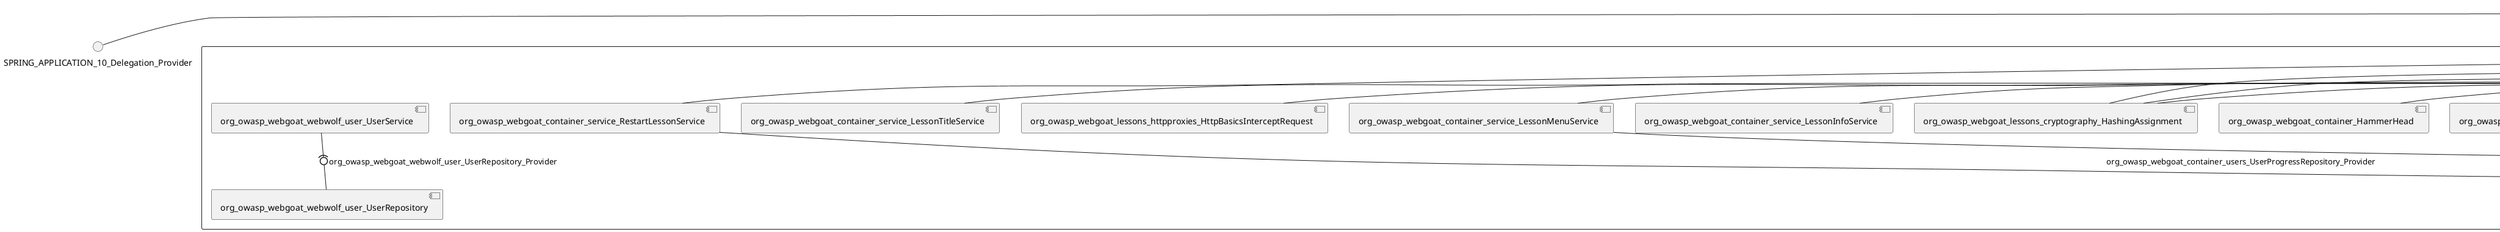 @startuml
skinparam fixCircleLabelOverlapping true
skinparam componentStyle uml2
() SPRING_APPLICATION_10_Delegation_Provider
() SPRING_APPLICATION_11_Delegation_Provider
() SPRING_APPLICATION_12_Delegation_Provider
() SPRING_APPLICATION_13_Delegation_Provider
() SPRING_APPLICATION_14_Delegation_Provider
() SPRING_APPLICATION_15_Delegation_Provider
() SPRING_APPLICATION_16_Delegation_Provider
() SPRING_APPLICATION_2_Delegation_Provider
() SPRING_APPLICATION_3_Delegation_Provider
() SPRING_APPLICATION_4_Delegation_Provider
() SPRING_APPLICATION_5_Delegation_Provider
() SPRING_APPLICATION_6_Delegation_Provider
() SPRING_APPLICATION_7_Delegation_Provider
() SPRING_APPLICATION_8_Delegation_Provider
() SPRING_APPLICATION_9_Delegation_Provider
() SPRING_APPLICATION_BypassRestrictions_FieldRestrictions_POST_Delegation_Provider
() SPRING_APPLICATION_BypassRestrictions_frontendValidation_POST_Delegation_Provider
() SPRING_APPLICATION_ChromeDevTools_dummy_POST_Delegation_Provider
() SPRING_APPLICATION_ChromeDevTools_network_POST_Delegation_Provider
() SPRING_APPLICATION_CrossSiteScriptingStored_stored_xss_POST_Delegation_Provider
() SPRING_APPLICATION_CrossSiteScriptingStored_stored_xss_follow_up_POST_Delegation_Provider
() SPRING_APPLICATION_CrossSiteScripting_attack1_POST_Delegation_Provider
() SPRING_APPLICATION_CrossSiteScripting_attack3_POST_Delegation_Provider
() SPRING_APPLICATION_CrossSiteScripting_attack4_POST_Delegation_Provider
() SPRING_APPLICATION_CrossSiteScripting_attack5a_GET_Delegation_Provider
() SPRING_APPLICATION_CrossSiteScripting_attack6a_POST_Delegation_Provider
() SPRING_APPLICATION_CrossSiteScripting_dom_follow_up_POST_Delegation_Provider
() SPRING_APPLICATION_CrossSiteScripting_phone_home_xss_POST_Delegation_Provider
() SPRING_APPLICATION_CrossSiteScripting_quiz_GET_POST_Delegation_Provider
() SPRING_APPLICATION_Delegation_Provider
() SPRING_APPLICATION_GET_10_Delegation_Provider
() SPRING_APPLICATION_GET_11_Delegation_Provider
() SPRING_APPLICATION_GET_2_Delegation_Provider
() SPRING_APPLICATION_GET_3_Delegation_Provider
() SPRING_APPLICATION_GET_4_Delegation_Provider
() SPRING_APPLICATION_GET_5_Delegation_Provider
() SPRING_APPLICATION_GET_6_Delegation_Provider
() SPRING_APPLICATION_GET_7_Delegation_Provider
() SPRING_APPLICATION_GET_8_Delegation_Provider
() SPRING_APPLICATION_GET_9_Delegation_Provider
() SPRING_APPLICATION_GET_Delegation_Provider
() SPRING_APPLICATION_HtmlTampering_task_POST_Delegation_Provider
() SPRING_APPLICATION_HttpBasics_attack1_POST_Delegation_Provider
() SPRING_APPLICATION_HttpBasics_attack2_POST_Delegation_Provider
() SPRING_APPLICATION_IDOR_diff_attributes_POST_Delegation_Provider
() SPRING_APPLICATION_IDOR_login_POST_Delegation_Provider
() SPRING_APPLICATION_IDOR_profile_alt_path_POST_Delegation_Provider
() SPRING_APPLICATION_InsecureDeserialization_task_POST_Delegation_Provider
() SPRING_APPLICATION_InsecureLogin_Delegation_Provider
() SPRING_APPLICATION_JWT_decode_POST_Delegation_Provider
() SPRING_APPLICATION_JWT_jku_Delegation_Provider
() SPRING_APPLICATION_JWT_kid_Delegation_Provider
() SPRING_APPLICATION_JWT_quiz_GET_POST_Delegation_Provider
() SPRING_APPLICATION_JWT_refresh_Delegation_Provider
() SPRING_APPLICATION_JWT_secret_POST_Delegation_Provider
() SPRING_APPLICATION_JWT_votings_Delegation_Provider
() SPRING_APPLICATION_LogSpoofing_log_bleeding_POST_Delegation_Provider
() SPRING_APPLICATION_LogSpoofing_log_spoofing_POST_Delegation_Provider
() SPRING_APPLICATION_POST_10_Delegation_Provider
() SPRING_APPLICATION_POST_11_Delegation_Provider
() SPRING_APPLICATION_POST_12_Delegation_Provider
() SPRING_APPLICATION_POST_13_Delegation_Provider
() SPRING_APPLICATION_POST_14_Delegation_Provider
() SPRING_APPLICATION_POST_15_Delegation_Provider
() SPRING_APPLICATION_POST_16_Delegation_Provider
() SPRING_APPLICATION_POST_17_Delegation_Provider
() SPRING_APPLICATION_POST_18_Delegation_Provider
() SPRING_APPLICATION_POST_2_Delegation_Provider
() SPRING_APPLICATION_POST_3_Delegation_Provider
() SPRING_APPLICATION_POST_4_Delegation_Provider
() SPRING_APPLICATION_POST_5_Delegation_Provider
() SPRING_APPLICATION_POST_6_Delegation_Provider
() SPRING_APPLICATION_POST_7_Delegation_Provider
() SPRING_APPLICATION_POST_8_Delegation_Provider
() SPRING_APPLICATION_POST_9_Delegation_Provider
() SPRING_APPLICATION_POST_Delegation_Provider
() SPRING_APPLICATION_PUT_Delegation_Provider
() SPRING_APPLICATION_PasswordReset_ForgotPassword_create_password_reset_link_POST_Delegation_Provider
() SPRING_APPLICATION_PasswordReset_SecurityQuestions_POST_Delegation_Provider
() SPRING_APPLICATION_PasswordReset_reset_Delegation_Provider
() SPRING_APPLICATION_PasswordReset_simple_mail_reset_POST_Delegation_Provider
() SPRING_APPLICATION_PathTraversal_profile_picture_GET_Delegation_Provider
() SPRING_APPLICATION_PathTraversal_profile_picture_fix_GET_Delegation_Provider
() SPRING_APPLICATION_PathTraversal_profile_upload_POST_Delegation_Provider
() SPRING_APPLICATION_PathTraversal_profile_upload_fix_POST_Delegation_Provider
() SPRING_APPLICATION_PathTraversal_profile_upload_remove_user_input_POST_Delegation_Provider
() SPRING_APPLICATION_PathTraversal_random_POST_Delegation_Provider
() SPRING_APPLICATION_PathTraversal_random_picture_GET_Delegation_Provider
() SPRING_APPLICATION_PathTraversal_zip_slip_Delegation_Provider
() SPRING_APPLICATION_SSRF_task1_POST_Delegation_Provider
() SPRING_APPLICATION_SSRF_task2_POST_Delegation_Provider
() SPRING_APPLICATION_SecurePasswords_assignment_POST_Delegation_Provider
() SPRING_APPLICATION_SqlInjectionAdvanced_attack6a_POST_Delegation_Provider
() SPRING_APPLICATION_SqlInjectionAdvanced_attack6b_POST_Delegation_Provider
() SPRING_APPLICATION_SqlInjectionAdvanced_challenge_Login_POST_Delegation_Provider
() SPRING_APPLICATION_SqlInjectionAdvanced_challenge_PUT_Delegation_Provider
() SPRING_APPLICATION_SqlInjectionAdvanced_quiz_GET_POST_Delegation_Provider
() SPRING_APPLICATION_SqlInjectionMitigations_attack10a_POST_Delegation_Provider
() SPRING_APPLICATION_SqlInjectionMitigations_attack10b_POST_Delegation_Provider
() SPRING_APPLICATION_SqlInjectionMitigations_attack12a_POST_Delegation_Provider
() SPRING_APPLICATION_SqlInjectionMitigations_servers_GET_Delegation_Provider
() SPRING_APPLICATION_SqlInjection_assignment5a_POST_Delegation_Provider
() SPRING_APPLICATION_SqlInjection_assignment5b_POST_Delegation_Provider
() SPRING_APPLICATION_SqlInjection_attack10_POST_Delegation_Provider
() SPRING_APPLICATION_SqlInjection_attack2_POST_Delegation_Provider
() SPRING_APPLICATION_SqlInjection_attack3_POST_Delegation_Provider
() SPRING_APPLICATION_SqlInjection_attack4_POST_Delegation_Provider
() SPRING_APPLICATION_SqlInjection_attack5_POST_Delegation_Provider
() SPRING_APPLICATION_SqlInjection_attack8_POST_Delegation_Provider
() SPRING_APPLICATION_SqlInjection_attack9_POST_Delegation_Provider
() SPRING_APPLICATION_SqlOnlyInputValidationOnKeywords_attack_POST_Delegation_Provider
() SPRING_APPLICATION_SqlOnlyInputValidation_attack_POST_Delegation_Provider
() SPRING_APPLICATION_VulnerableComponents_attack1_POST_Delegation_Provider
() SPRING_APPLICATION_WebWolf_GET_Delegation_Provider
() SPRING_APPLICATION_WebWolf_landing_Delegation_Provider
() SPRING_APPLICATION_WebWolf_mail_Delegation_Provider
() SPRING_APPLICATION_challenge_1_POST_Delegation_Provider
() SPRING_APPLICATION_challenge_5_POST_Delegation_Provider
() SPRING_APPLICATION_challenge_7_Delegation_Provider
() SPRING_APPLICATION_challenge_8_Delegation_Provider
() SPRING_APPLICATION_challenge_logo_Delegation_Provider
() SPRING_APPLICATION_cia_quiz_GET_POST_Delegation_Provider
() SPRING_APPLICATION_clientSideFiltering_attack1_POST_Delegation_Provider
() SPRING_APPLICATION_clientSideFiltering_challenge_store_coupons_GET_Delegation_Provider
() SPRING_APPLICATION_clientSideFiltering_getItForFree_POST_Delegation_Provider
() SPRING_APPLICATION_clientSideFiltering_salaries_GET_Delegation_Provider
() SPRING_APPLICATION_crypto_encoding_basic_auth_POST_Delegation_Provider
() SPRING_APPLICATION_crypto_encoding_xor_POST_Delegation_Provider
() SPRING_APPLICATION_crypto_hashing_POST_Delegation_Provider
() SPRING_APPLICATION_crypto_secure_defaults_POST_Delegation_Provider
() SPRING_APPLICATION_crypto_signing_verify_POST_Delegation_Provider
() SPRING_APPLICATION_csrf_feedback_message_POST_Delegation_Provider
() SPRING_APPLICATION_csrf_review_POST_Delegation_Provider
() SPRING_APPLICATION_files_GET_Delegation_Provider
() SPRING_APPLICATION_fileupload_POST_Delegation_Provider
() SPRING_APPLICATION_jwt_Delegation_Provider
() SPRING_APPLICATION_landing_Delegation_Provider
() SPRING_APPLICATION_lesson_template_Delegation_Provider
() SPRING_APPLICATION_login_oauth_mvc_GET_Delegation_Provider
() SPRING_APPLICATION_mail_DELETE_GET_POST_Delegation_Provider
() SPRING_APPLICATION_register_mvc_POST_Delegation_Provider
() SPRING_APPLICATION_registration_GET_Delegation_Provider
() SPRING_APPLICATION_requests_GET_Delegation_Provider
() SPRING_APPLICATION_scoreboard_data_GET_Delegation_Provider
() SPRING_APPLICATION_server_directory_GET_Delegation_Provider
() SPRING_APPLICATION_service_debug_labels_mvc_Delegation_Provider
() SPRING_APPLICATION_service_lessonoverview_mvc_Delegation_Provider
() SPRING_APPLICATION_xxe_comments_GET_Delegation_Provider
rectangle System {
[org_owasp_webgoat_container_HammerHead] [[webgoat-webgoat.repository#_yc-80Gc_Ee-jIvsNnLz5SQ]]
[org_owasp_webgoat_container_WebWolfRedirect] [[webgoat-webgoat.repository#_yc-80Gc_Ee-jIvsNnLz5SQ]]
[org_owasp_webgoat_container_controller_StartLesson] [[webgoat-webgoat.repository#_yc-80Gc_Ee-jIvsNnLz5SQ]]
[org_owasp_webgoat_container_controller_Welcome] [[webgoat-webgoat.repository#_yc-80Gc_Ee-jIvsNnLz5SQ]]
[org_owasp_webgoat_container_i18n_PluginMessages_Provider] [[webgoat-webgoat.repository#_yc-80Gc_Ee-jIvsNnLz5SQ]]
[org_owasp_webgoat_container_report_ReportCardController] [[webgoat-webgoat.repository#_yc-80Gc_Ee-jIvsNnLz5SQ]]
[org_owasp_webgoat_container_service_EnvironmentService] [[webgoat-webgoat.repository#_yc-80Gc_Ee-jIvsNnLz5SQ]]
[org_owasp_webgoat_container_service_HintService] [[webgoat-webgoat.repository#_yc-80Gc_Ee-jIvsNnLz5SQ]]
[org_owasp_webgoat_container_service_LabelDebugService] [[webgoat-webgoat.repository#_yc-80Gc_Ee-jIvsNnLz5SQ]]
[org_owasp_webgoat_container_service_LabelService] [[webgoat-webgoat.repository#_yc-80Gc_Ee-jIvsNnLz5SQ]]
[org_owasp_webgoat_container_service_LessonInfoService] [[webgoat-webgoat.repository#_yc-80Gc_Ee-jIvsNnLz5SQ]]
[org_owasp_webgoat_container_service_LessonMenuService] [[webgoat-webgoat.repository#_yc-80Gc_Ee-jIvsNnLz5SQ]]
[org_owasp_webgoat_container_service_LessonProgressService] [[webgoat-webgoat.repository#_yc-80Gc_Ee-jIvsNnLz5SQ]]
[org_owasp_webgoat_container_service_LessonTitleService] [[webgoat-webgoat.repository#_yc-80Gc_Ee-jIvsNnLz5SQ]]
[org_owasp_webgoat_container_service_RestartLessonService] [[webgoat-webgoat.repository#_yc-80Gc_Ee-jIvsNnLz5SQ]]
[org_owasp_webgoat_container_service_SessionService] [[webgoat-webgoat.repository#_yc-80Gc_Ee-jIvsNnLz5SQ]]
[org_owasp_webgoat_container_session_UserSessionData_Provider] [[webgoat-webgoat.repository#_yc-80Gc_Ee-jIvsNnLz5SQ]]
[org_owasp_webgoat_container_session_WebSession_Provider] [[webgoat-webgoat.repository#_yc-80Gc_Ee-jIvsNnLz5SQ]]
[org_owasp_webgoat_container_users_RegistrationController] [[webgoat-webgoat.repository#_yc-80Gc_Ee-jIvsNnLz5SQ]]
[org_owasp_webgoat_container_users_Scoreboard] [[webgoat-webgoat.repository#_yc-80Gc_Ee-jIvsNnLz5SQ]]
[org_owasp_webgoat_container_users_UserProgressRepository] [[webgoat-webgoat.repository#_yc-80Gc_Ee-jIvsNnLz5SQ]]
[org_owasp_webgoat_container_users_UserRepository] [[webgoat-webgoat.repository#_yc-80Gc_Ee-jIvsNnLz5SQ]]
[org_owasp_webgoat_container_users_UserService] [[webgoat-webgoat.repository#_yc-80Gc_Ee-jIvsNnLz5SQ]]
[org_owasp_webgoat_lessons_authbypass_VerifyAccount] [[webgoat-webgoat.repository#_yc-80Gc_Ee-jIvsNnLz5SQ]]
[org_owasp_webgoat_lessons_bypassrestrictions_BypassRestrictionsFieldRestrictions] [[webgoat-webgoat.repository#_yc-80Gc_Ee-jIvsNnLz5SQ]]
[org_owasp_webgoat_lessons_bypassrestrictions_BypassRestrictionsFrontendValidation] [[webgoat-webgoat.repository#_yc-80Gc_Ee-jIvsNnLz5SQ]]
[org_owasp_webgoat_lessons_challenges_FlagController] [[webgoat-webgoat.repository#_yc-80Gc_Ee-jIvsNnLz5SQ]]
[org_owasp_webgoat_lessons_challenges_challenge1_Assignment1] [[webgoat-webgoat.repository#_yc-80Gc_Ee-jIvsNnLz5SQ]]
[org_owasp_webgoat_lessons_challenges_challenge1_ImageServlet] [[webgoat-webgoat.repository#_yc-80Gc_Ee-jIvsNnLz5SQ]]
[org_owasp_webgoat_lessons_challenges_challenge5_Assignment5] [[webgoat-webgoat.repository#_yc-80Gc_Ee-jIvsNnLz5SQ]]
[org_owasp_webgoat_lessons_challenges_challenge7_Assignment7] [[webgoat-webgoat.repository#_yc-80Gc_Ee-jIvsNnLz5SQ]]
[org_owasp_webgoat_lessons_challenges_challenge8_Assignment8] [[webgoat-webgoat.repository#_yc-80Gc_Ee-jIvsNnLz5SQ]]
[org_owasp_webgoat_lessons_chromedevtools_NetworkDummy] [[webgoat-webgoat.repository#_yc-80Gc_Ee-jIvsNnLz5SQ]]
[org_owasp_webgoat_lessons_chromedevtools_NetworkLesson] [[webgoat-webgoat.repository#_yc-80Gc_Ee-jIvsNnLz5SQ]]
[org_owasp_webgoat_lessons_cia_CIAQuiz] [[webgoat-webgoat.repository#_yc-80Gc_Ee-jIvsNnLz5SQ]]
[org_owasp_webgoat_lessons_clientsidefiltering_ClientSideFilteringAssignment] [[webgoat-webgoat.repository#_yc-80Gc_Ee-jIvsNnLz5SQ]]
[org_owasp_webgoat_lessons_clientsidefiltering_ClientSideFilteringFreeAssignment] [[webgoat-webgoat.repository#_yc-80Gc_Ee-jIvsNnLz5SQ]]
[org_owasp_webgoat_lessons_clientsidefiltering_Salaries] [[webgoat-webgoat.repository#_yc-80Gc_Ee-jIvsNnLz5SQ]]
[org_owasp_webgoat_lessons_clientsidefiltering_ShopEndpoint] [[webgoat-webgoat.repository#_yc-80Gc_Ee-jIvsNnLz5SQ]]
[org_owasp_webgoat_lessons_cryptography_EncodingAssignment] [[webgoat-webgoat.repository#_yc-80Gc_Ee-jIvsNnLz5SQ]]
[org_owasp_webgoat_lessons_cryptography_HashingAssignment] [[webgoat-webgoat.repository#_yc-80Gc_Ee-jIvsNnLz5SQ]]
[org_owasp_webgoat_lessons_cryptography_SecureDefaultsAssignment] [[webgoat-webgoat.repository#_yc-80Gc_Ee-jIvsNnLz5SQ]]
[org_owasp_webgoat_lessons_cryptography_SigningAssignment] [[webgoat-webgoat.repository#_yc-80Gc_Ee-jIvsNnLz5SQ]]
[org_owasp_webgoat_lessons_cryptography_XOREncodingAssignment] [[webgoat-webgoat.repository#_yc-80Gc_Ee-jIvsNnLz5SQ]]
[org_owasp_webgoat_lessons_csrf_CSRFConfirmFlag1] [[webgoat-webgoat.repository#_yc-80Gc_Ee-jIvsNnLz5SQ]]
[org_owasp_webgoat_lessons_csrf_CSRFFeedback] [[webgoat-webgoat.repository#_yc-80Gc_Ee-jIvsNnLz5SQ]]
[org_owasp_webgoat_lessons_csrf_CSRFGetFlag] [[webgoat-webgoat.repository#_yc-80Gc_Ee-jIvsNnLz5SQ]]
[org_owasp_webgoat_lessons_csrf_CSRFLogin] [[webgoat-webgoat.repository#_yc-80Gc_Ee-jIvsNnLz5SQ]]
[org_owasp_webgoat_lessons_csrf_ForgedReviews] [[webgoat-webgoat.repository#_yc-80Gc_Ee-jIvsNnLz5SQ]]
[org_owasp_webgoat_lessons_csrf_ObjectMapper_Provider] [[webgoat-webgoat.repository#_yc-80Gc_Ee-jIvsNnLz5SQ]]
[org_owasp_webgoat_lessons_deserialization_InsecureDeserializationTask] [[webgoat-webgoat.repository#_yc-80Gc_Ee-jIvsNnLz5SQ]]
[org_owasp_webgoat_lessons_hijacksession_HijackSessionAssignment] [[webgoat-webgoat.repository#_yc-80Gc_Ee-jIvsNnLz5SQ]]
[org_owasp_webgoat_lessons_hijacksession_cas_HijackSessionAuthenticationProvider] [[webgoat-webgoat.repository#_yc-80Gc_Ee-jIvsNnLz5SQ]]
[org_owasp_webgoat_lessons_htmltampering_HtmlTamperingTask] [[webgoat-webgoat.repository#_yc-80Gc_Ee-jIvsNnLz5SQ]]
[org_owasp_webgoat_lessons_httpbasics_HttpBasicsLesson] [[webgoat-webgoat.repository#_yc-80Gc_Ee-jIvsNnLz5SQ]]
[org_owasp_webgoat_lessons_httpbasics_HttpBasicsQuiz] [[webgoat-webgoat.repository#_yc-80Gc_Ee-jIvsNnLz5SQ]]
[org_owasp_webgoat_lessons_httpproxies_HttpBasicsInterceptRequest] [[webgoat-webgoat.repository#_yc-80Gc_Ee-jIvsNnLz5SQ]]
[org_owasp_webgoat_lessons_idor_IDORDiffAttributes] [[webgoat-webgoat.repository#_yc-80Gc_Ee-jIvsNnLz5SQ]]
[org_owasp_webgoat_lessons_idor_IDOREditOtherProfile] [[webgoat-webgoat.repository#_yc-80Gc_Ee-jIvsNnLz5SQ]]
[org_owasp_webgoat_lessons_idor_IDORLogin] [[webgoat-webgoat.repository#_yc-80Gc_Ee-jIvsNnLz5SQ]]
[org_owasp_webgoat_lessons_idor_IDORViewOtherProfile] [[webgoat-webgoat.repository#_yc-80Gc_Ee-jIvsNnLz5SQ]]
[org_owasp_webgoat_lessons_idor_IDORViewOwnProfile] [[webgoat-webgoat.repository#_yc-80Gc_Ee-jIvsNnLz5SQ]]
[org_owasp_webgoat_lessons_idor_IDORViewOwnProfileAltUrl] [[webgoat-webgoat.repository#_yc-80Gc_Ee-jIvsNnLz5SQ]]
[org_owasp_webgoat_lessons_insecurelogin_InsecureLoginTask] [[webgoat-webgoat.repository#_yc-80Gc_Ee-jIvsNnLz5SQ]]
[org_owasp_webgoat_lessons_jwt_JWTDecodeEndpoint] [[webgoat-webgoat.repository#_yc-80Gc_Ee-jIvsNnLz5SQ]]
[org_owasp_webgoat_lessons_jwt_JWTQuiz] [[webgoat-webgoat.repository#_yc-80Gc_Ee-jIvsNnLz5SQ]]
[org_owasp_webgoat_lessons_jwt_JWTRefreshEndpoint] [[webgoat-webgoat.repository#_yc-80Gc_Ee-jIvsNnLz5SQ]]
[org_owasp_webgoat_lessons_jwt_JWTSecretKeyEndpoint] [[webgoat-webgoat.repository#_yc-80Gc_Ee-jIvsNnLz5SQ]]
[org_owasp_webgoat_lessons_jwt_JWTVotesEndpoint] [[webgoat-webgoat.repository#_yc-80Gc_Ee-jIvsNnLz5SQ]]
[org_owasp_webgoat_lessons_jwt_claimmisuse_JWTHeaderJKUEndpoint] [[webgoat-webgoat.repository#_yc-80Gc_Ee-jIvsNnLz5SQ]]
[org_owasp_webgoat_lessons_jwt_claimmisuse_JWTHeaderKIDEndpoint] [[webgoat-webgoat.repository#_yc-80Gc_Ee-jIvsNnLz5SQ]]
[org_owasp_webgoat_lessons_lessontemplate_SampleAttack] [[webgoat-webgoat.repository#_yc-80Gc_Ee-jIvsNnLz5SQ]]
[org_owasp_webgoat_lessons_logging_LogBleedingTask] [[webgoat-webgoat.repository#_yc-80Gc_Ee-jIvsNnLz5SQ]]
[org_owasp_webgoat_lessons_logging_LogSpoofingTask] [[webgoat-webgoat.repository#_yc-80Gc_Ee-jIvsNnLz5SQ]]
[org_owasp_webgoat_lessons_missingac_MissingFunctionACHiddenMenus] [[webgoat-webgoat.repository#_yc-80Gc_Ee-jIvsNnLz5SQ]]
[org_owasp_webgoat_lessons_missingac_MissingFunctionACUsers] [[webgoat-webgoat.repository#_yc-80Gc_Ee-jIvsNnLz5SQ]]
[org_owasp_webgoat_lessons_missingac_MissingFunctionACYourHash] [[webgoat-webgoat.repository#_yc-80Gc_Ee-jIvsNnLz5SQ]]
[org_owasp_webgoat_lessons_missingac_MissingFunctionACYourHashAdmin] [[webgoat-webgoat.repository#_yc-80Gc_Ee-jIvsNnLz5SQ]]
[org_owasp_webgoat_lessons_passwordreset_QuestionsAssignment] [[webgoat-webgoat.repository#_yc-80Gc_Ee-jIvsNnLz5SQ]]
[org_owasp_webgoat_lessons_passwordreset_ResetLinkAssignment] [[webgoat-webgoat.repository#_yc-80Gc_Ee-jIvsNnLz5SQ]]
[org_owasp_webgoat_lessons_passwordreset_ResetLinkAssignmentForgotPassword] [[webgoat-webgoat.repository#_yc-80Gc_Ee-jIvsNnLz5SQ]]
[org_owasp_webgoat_lessons_passwordreset_SecurityQuestionAssignment] [[webgoat-webgoat.repository#_yc-80Gc_Ee-jIvsNnLz5SQ]]
[org_owasp_webgoat_lessons_passwordreset_SimpleMailAssignment] [[webgoat-webgoat.repository#_yc-80Gc_Ee-jIvsNnLz5SQ]]
[org_owasp_webgoat_lessons_passwordreset_TriedQuestions] [[webgoat-webgoat.repository#_yc-80Gc_Ee-jIvsNnLz5SQ]]
[org_owasp_webgoat_lessons_pathtraversal_ProfileUpload] [[webgoat-webgoat.repository#_yc-80Gc_Ee-jIvsNnLz5SQ]]
[org_owasp_webgoat_lessons_pathtraversal_ProfileUploadFix] [[webgoat-webgoat.repository#_yc-80Gc_Ee-jIvsNnLz5SQ]]
[org_owasp_webgoat_lessons_pathtraversal_ProfileUploadRemoveUserInput] [[webgoat-webgoat.repository#_yc-80Gc_Ee-jIvsNnLz5SQ]]
[org_owasp_webgoat_lessons_pathtraversal_ProfileUploadRetrieval] [[webgoat-webgoat.repository#_yc-80Gc_Ee-jIvsNnLz5SQ]]
[org_owasp_webgoat_lessons_pathtraversal_ProfileZipSlip] [[webgoat-webgoat.repository#_yc-80Gc_Ee-jIvsNnLz5SQ]]
[org_owasp_webgoat_lessons_securepasswords_SecurePasswordsAssignment] [[webgoat-webgoat.repository#_yc-80Gc_Ee-jIvsNnLz5SQ]]
[org_owasp_webgoat_lessons_spoofcookie_SpoofCookieAssignment] [[webgoat-webgoat.repository#_yc-80Gc_Ee-jIvsNnLz5SQ]]
[org_owasp_webgoat_lessons_sqlinjection_advanced_SqlInjectionChallenge] [[webgoat-webgoat.repository#_yc-80Gc_Ee-jIvsNnLz5SQ]]
[org_owasp_webgoat_lessons_sqlinjection_advanced_SqlInjectionChallengeLogin] [[webgoat-webgoat.repository#_yc-80Gc_Ee-jIvsNnLz5SQ]]
[org_owasp_webgoat_lessons_sqlinjection_advanced_SqlInjectionLesson6a] [[webgoat-webgoat.repository#_yc-80Gc_Ee-jIvsNnLz5SQ]]
[org_owasp_webgoat_lessons_sqlinjection_advanced_SqlInjectionLesson6b] [[webgoat-webgoat.repository#_yc-80Gc_Ee-jIvsNnLz5SQ]]
[org_owasp_webgoat_lessons_sqlinjection_advanced_SqlInjectionQuiz] [[webgoat-webgoat.repository#_yc-80Gc_Ee-jIvsNnLz5SQ]]
[org_owasp_webgoat_lessons_sqlinjection_introduction_SqlInjectionLesson10] [[webgoat-webgoat.repository#_yc-80Gc_Ee-jIvsNnLz5SQ]]
[org_owasp_webgoat_lessons_sqlinjection_introduction_SqlInjectionLesson2] [[webgoat-webgoat.repository#_yc-80Gc_Ee-jIvsNnLz5SQ]]
[org_owasp_webgoat_lessons_sqlinjection_introduction_SqlInjectionLesson3] [[webgoat-webgoat.repository#_yc-80Gc_Ee-jIvsNnLz5SQ]]
[org_owasp_webgoat_lessons_sqlinjection_introduction_SqlInjectionLesson4] [[webgoat-webgoat.repository#_yc-80Gc_Ee-jIvsNnLz5SQ]]
[org_owasp_webgoat_lessons_sqlinjection_introduction_SqlInjectionLesson5] [[webgoat-webgoat.repository#_yc-80Gc_Ee-jIvsNnLz5SQ]]
[org_owasp_webgoat_lessons_sqlinjection_introduction_SqlInjectionLesson5a] [[webgoat-webgoat.repository#_yc-80Gc_Ee-jIvsNnLz5SQ]]
[org_owasp_webgoat_lessons_sqlinjection_introduction_SqlInjectionLesson5b] [[webgoat-webgoat.repository#_yc-80Gc_Ee-jIvsNnLz5SQ]]
[org_owasp_webgoat_lessons_sqlinjection_introduction_SqlInjectionLesson8] [[webgoat-webgoat.repository#_yc-80Gc_Ee-jIvsNnLz5SQ]]
[org_owasp_webgoat_lessons_sqlinjection_introduction_SqlInjectionLesson9] [[webgoat-webgoat.repository#_yc-80Gc_Ee-jIvsNnLz5SQ]]
[org_owasp_webgoat_lessons_sqlinjection_mitigation_Servers] [[webgoat-webgoat.repository#_yc-80Gc_Ee-jIvsNnLz5SQ]]
[org_owasp_webgoat_lessons_sqlinjection_mitigation_SqlInjectionLesson10a] [[webgoat-webgoat.repository#_yc-80Gc_Ee-jIvsNnLz5SQ]]
[org_owasp_webgoat_lessons_sqlinjection_mitigation_SqlInjectionLesson10b] [[webgoat-webgoat.repository#_yc-80Gc_Ee-jIvsNnLz5SQ]]
[org_owasp_webgoat_lessons_sqlinjection_mitigation_SqlInjectionLesson13] [[webgoat-webgoat.repository#_yc-80Gc_Ee-jIvsNnLz5SQ]]
[org_owasp_webgoat_lessons_sqlinjection_mitigation_SqlOnlyInputValidation] [[webgoat-webgoat.repository#_yc-80Gc_Ee-jIvsNnLz5SQ]]
[org_owasp_webgoat_lessons_sqlinjection_mitigation_SqlOnlyInputValidationOnKeywords] [[webgoat-webgoat.repository#_yc-80Gc_Ee-jIvsNnLz5SQ]]
[org_owasp_webgoat_lessons_ssrf_SSRFTask1] [[webgoat-webgoat.repository#_yc-80Gc_Ee-jIvsNnLz5SQ]]
[org_owasp_webgoat_lessons_ssrf_SSRFTask2] [[webgoat-webgoat.repository#_yc-80Gc_Ee-jIvsNnLz5SQ]]
[org_owasp_webgoat_lessons_vulnerablecomponents_VulnerableComponentsLesson] [[webgoat-webgoat.repository#_yc-80Gc_Ee-jIvsNnLz5SQ]]
[org_owasp_webgoat_lessons_webwolfintroduction_LandingAssignment] [[webgoat-webgoat.repository#_yc-80Gc_Ee-jIvsNnLz5SQ]]
[org_owasp_webgoat_lessons_webwolfintroduction_MailAssignment] [[webgoat-webgoat.repository#_yc-80Gc_Ee-jIvsNnLz5SQ]]
[org_owasp_webgoat_lessons_xss_CrossSiteScriptingLesson1] [[webgoat-webgoat.repository#_yc-80Gc_Ee-jIvsNnLz5SQ]]
[org_owasp_webgoat_lessons_xss_CrossSiteScriptingLesson3] [[webgoat-webgoat.repository#_yc-80Gc_Ee-jIvsNnLz5SQ]]
[org_owasp_webgoat_lessons_xss_CrossSiteScriptingLesson4] [[webgoat-webgoat.repository#_yc-80Gc_Ee-jIvsNnLz5SQ]]
[org_owasp_webgoat_lessons_xss_CrossSiteScriptingLesson5a] [[webgoat-webgoat.repository#_yc-80Gc_Ee-jIvsNnLz5SQ]]
[org_owasp_webgoat_lessons_xss_CrossSiteScriptingLesson6a] [[webgoat-webgoat.repository#_yc-80Gc_Ee-jIvsNnLz5SQ]]
[org_owasp_webgoat_lessons_xss_CrossSiteScriptingQuiz] [[webgoat-webgoat.repository#_yc-80Gc_Ee-jIvsNnLz5SQ]]
[org_owasp_webgoat_lessons_xss_DOMCrossSiteScripting] [[webgoat-webgoat.repository#_yc-80Gc_Ee-jIvsNnLz5SQ]]
[org_owasp_webgoat_lessons_xss_DOMCrossSiteScriptingVerifier] [[webgoat-webgoat.repository#_yc-80Gc_Ee-jIvsNnLz5SQ]]
[org_owasp_webgoat_lessons_xss_stored_StoredCrossSiteScriptingVerifier] [[webgoat-webgoat.repository#_yc-80Gc_Ee-jIvsNnLz5SQ]]
[org_owasp_webgoat_lessons_xss_stored_StoredXssComments] [[webgoat-webgoat.repository#_yc-80Gc_Ee-jIvsNnLz5SQ]]
[org_owasp_webgoat_lessons_xxe_BlindSendFileAssignment] [[webgoat-webgoat.repository#_yc-80Gc_Ee-jIvsNnLz5SQ]]
[org_owasp_webgoat_lessons_xxe_CommentsCache] [[webgoat-webgoat.repository#_yc-80Gc_Ee-jIvsNnLz5SQ]]
[org_owasp_webgoat_lessons_xxe_CommentsEndpoint] [[webgoat-webgoat.repository#_yc-80Gc_Ee-jIvsNnLz5SQ]]
[org_owasp_webgoat_lessons_xxe_ContentTypeAssignment] [[webgoat-webgoat.repository#_yc-80Gc_Ee-jIvsNnLz5SQ]]
[org_owasp_webgoat_lessons_xxe_SimpleXXE] [[webgoat-webgoat.repository#_yc-80Gc_Ee-jIvsNnLz5SQ]]
[org_owasp_webgoat_webwolf_FileServer] [[webgoat-webgoat.repository#_yc-80Gc_Ee-jIvsNnLz5SQ]]
[org_owasp_webgoat_webwolf_jwt_JWTController] [[webgoat-webgoat.repository#_yc-80Gc_Ee-jIvsNnLz5SQ]]
[org_owasp_webgoat_webwolf_mailbox_MailboxController] [[webgoat-webgoat.repository#_yc-80Gc_Ee-jIvsNnLz5SQ]]
[org_owasp_webgoat_webwolf_mailbox_MailboxRepository] [[webgoat-webgoat.repository#_yc-80Gc_Ee-jIvsNnLz5SQ]]
[org_owasp_webgoat_webwolf_requests_LandingPage] [[webgoat-webgoat.repository#_yc-80Gc_Ee-jIvsNnLz5SQ]]
[org_owasp_webgoat_webwolf_requests_Requests] [[webgoat-webgoat.repository#_yc-80Gc_Ee-jIvsNnLz5SQ]]
[org_owasp_webgoat_webwolf_user_UserRepository] [[webgoat-webgoat.repository#_yc-80Gc_Ee-jIvsNnLz5SQ]]
[org_owasp_webgoat_webwolf_user_UserService] [[webgoat-webgoat.repository#_yc-80Gc_Ee-jIvsNnLz5SQ]]
port SPRING_APPLICATION_10_Provider
SPRING_APPLICATION_10_Delegation_Provider - SPRING_APPLICATION_10_Provider
SPRING_APPLICATION_10_Provider - [org_owasp_webgoat_lessons_cryptography_SigningAssignment]
port SPRING_APPLICATION_11_Provider
SPRING_APPLICATION_11_Delegation_Provider - SPRING_APPLICATION_11_Provider
SPRING_APPLICATION_11_Provider - [org_owasp_webgoat_webwolf_FileServer]
port SPRING_APPLICATION_12_Provider
SPRING_APPLICATION_12_Delegation_Provider - SPRING_APPLICATION_12_Provider
SPRING_APPLICATION_12_Provider - [org_owasp_webgoat_lessons_cryptography_HashingAssignment]
port SPRING_APPLICATION_13_Provider
SPRING_APPLICATION_13_Delegation_Provider - SPRING_APPLICATION_13_Provider
SPRING_APPLICATION_13_Provider - [org_owasp_webgoat_container_service_RestartLessonService]
port SPRING_APPLICATION_14_Provider
SPRING_APPLICATION_14_Delegation_Provider - SPRING_APPLICATION_14_Provider
SPRING_APPLICATION_14_Provider - [org_owasp_webgoat_container_service_LessonTitleService]
port SPRING_APPLICATION_15_Provider
SPRING_APPLICATION_15_Delegation_Provider - SPRING_APPLICATION_15_Provider
SPRING_APPLICATION_15_Provider - [org_owasp_webgoat_lessons_httpproxies_HttpBasicsInterceptRequest]
port SPRING_APPLICATION_16_Provider
SPRING_APPLICATION_16_Delegation_Provider - SPRING_APPLICATION_16_Provider
SPRING_APPLICATION_16_Provider - [org_owasp_webgoat_container_controller_StartLesson]
port SPRING_APPLICATION_2_Provider
SPRING_APPLICATION_2_Delegation_Provider - SPRING_APPLICATION_2_Provider
SPRING_APPLICATION_2_Provider - [org_owasp_webgoat_container_service_LessonMenuService]
port SPRING_APPLICATION_3_Provider
SPRING_APPLICATION_3_Delegation_Provider - SPRING_APPLICATION_3_Provider
SPRING_APPLICATION_3_Provider - [org_owasp_webgoat_container_service_LessonInfoService]
port SPRING_APPLICATION_4_Provider
SPRING_APPLICATION_4_Delegation_Provider - SPRING_APPLICATION_4_Provider
SPRING_APPLICATION_4_Provider - [org_owasp_webgoat_lessons_cryptography_HashingAssignment]
port SPRING_APPLICATION_5_Provider
SPRING_APPLICATION_5_Delegation_Provider - SPRING_APPLICATION_5_Provider
SPRING_APPLICATION_5_Provider - [org_owasp_webgoat_container_service_LabelDebugService]
port SPRING_APPLICATION_6_Provider
SPRING_APPLICATION_6_Delegation_Provider - SPRING_APPLICATION_6_Provider
SPRING_APPLICATION_6_Provider - [org_owasp_webgoat_container_HammerHead]
port SPRING_APPLICATION_7_Provider
SPRING_APPLICATION_7_Delegation_Provider - SPRING_APPLICATION_7_Provider
SPRING_APPLICATION_7_Provider - [org_owasp_webgoat_lessons_xxe_SimpleXXE]
port SPRING_APPLICATION_8_Provider
SPRING_APPLICATION_8_Delegation_Provider - SPRING_APPLICATION_8_Provider
SPRING_APPLICATION_8_Provider - [org_owasp_webgoat_lessons_jwt_JWTSecretKeyEndpoint]
port SPRING_APPLICATION_9_Provider
SPRING_APPLICATION_9_Delegation_Provider - SPRING_APPLICATION_9_Provider
SPRING_APPLICATION_9_Provider - [org_owasp_webgoat_container_service_SessionService]
port SPRING_APPLICATION_BypassRestrictions_FieldRestrictions_POST_Provider
SPRING_APPLICATION_BypassRestrictions_FieldRestrictions_POST_Delegation_Provider - SPRING_APPLICATION_BypassRestrictions_FieldRestrictions_POST_Provider
SPRING_APPLICATION_BypassRestrictions_FieldRestrictions_POST_Provider - [org_owasp_webgoat_lessons_bypassrestrictions_BypassRestrictionsFieldRestrictions]
port SPRING_APPLICATION_BypassRestrictions_frontendValidation_POST_Provider
SPRING_APPLICATION_BypassRestrictions_frontendValidation_POST_Delegation_Provider - SPRING_APPLICATION_BypassRestrictions_frontendValidation_POST_Provider
SPRING_APPLICATION_BypassRestrictions_frontendValidation_POST_Provider - [org_owasp_webgoat_lessons_bypassrestrictions_BypassRestrictionsFrontendValidation]
port SPRING_APPLICATION_ChromeDevTools_dummy_POST_Provider
SPRING_APPLICATION_ChromeDevTools_dummy_POST_Delegation_Provider - SPRING_APPLICATION_ChromeDevTools_dummy_POST_Provider
SPRING_APPLICATION_ChromeDevTools_dummy_POST_Provider - [org_owasp_webgoat_lessons_chromedevtools_NetworkDummy]
port SPRING_APPLICATION_ChromeDevTools_network_POST_Provider
SPRING_APPLICATION_ChromeDevTools_network_POST_Delegation_Provider - SPRING_APPLICATION_ChromeDevTools_network_POST_Provider
SPRING_APPLICATION_ChromeDevTools_network_POST_Provider - [org_owasp_webgoat_lessons_chromedevtools_NetworkLesson]
port SPRING_APPLICATION_CrossSiteScriptingStored_stored_xss_POST_Provider
SPRING_APPLICATION_CrossSiteScriptingStored_stored_xss_POST_Delegation_Provider - SPRING_APPLICATION_CrossSiteScriptingStored_stored_xss_POST_Provider
SPRING_APPLICATION_CrossSiteScriptingStored_stored_xss_POST_Provider - [org_owasp_webgoat_lessons_xss_stored_StoredXssComments]
port SPRING_APPLICATION_CrossSiteScriptingStored_stored_xss_follow_up_POST_Provider
SPRING_APPLICATION_CrossSiteScriptingStored_stored_xss_follow_up_POST_Delegation_Provider - SPRING_APPLICATION_CrossSiteScriptingStored_stored_xss_follow_up_POST_Provider
SPRING_APPLICATION_CrossSiteScriptingStored_stored_xss_follow_up_POST_Provider - [org_owasp_webgoat_lessons_xss_stored_StoredCrossSiteScriptingVerifier]
port SPRING_APPLICATION_CrossSiteScripting_attack1_POST_Provider
SPRING_APPLICATION_CrossSiteScripting_attack1_POST_Delegation_Provider - SPRING_APPLICATION_CrossSiteScripting_attack1_POST_Provider
SPRING_APPLICATION_CrossSiteScripting_attack1_POST_Provider - [org_owasp_webgoat_lessons_xss_CrossSiteScriptingLesson1]
port SPRING_APPLICATION_CrossSiteScripting_attack3_POST_Provider
SPRING_APPLICATION_CrossSiteScripting_attack3_POST_Delegation_Provider - SPRING_APPLICATION_CrossSiteScripting_attack3_POST_Provider
SPRING_APPLICATION_CrossSiteScripting_attack3_POST_Provider - [org_owasp_webgoat_lessons_xss_CrossSiteScriptingLesson3]
port SPRING_APPLICATION_CrossSiteScripting_attack4_POST_Provider
SPRING_APPLICATION_CrossSiteScripting_attack4_POST_Delegation_Provider - SPRING_APPLICATION_CrossSiteScripting_attack4_POST_Provider
SPRING_APPLICATION_CrossSiteScripting_attack4_POST_Provider - [org_owasp_webgoat_lessons_xss_CrossSiteScriptingLesson4]
port SPRING_APPLICATION_CrossSiteScripting_attack5a_GET_Provider
SPRING_APPLICATION_CrossSiteScripting_attack5a_GET_Delegation_Provider - SPRING_APPLICATION_CrossSiteScripting_attack5a_GET_Provider
SPRING_APPLICATION_CrossSiteScripting_attack5a_GET_Provider - [org_owasp_webgoat_lessons_xss_CrossSiteScriptingLesson5a]
port SPRING_APPLICATION_CrossSiteScripting_attack6a_POST_Provider
SPRING_APPLICATION_CrossSiteScripting_attack6a_POST_Delegation_Provider - SPRING_APPLICATION_CrossSiteScripting_attack6a_POST_Provider
SPRING_APPLICATION_CrossSiteScripting_attack6a_POST_Provider - [org_owasp_webgoat_lessons_xss_CrossSiteScriptingLesson6a]
port SPRING_APPLICATION_CrossSiteScripting_dom_follow_up_POST_Provider
SPRING_APPLICATION_CrossSiteScripting_dom_follow_up_POST_Delegation_Provider - SPRING_APPLICATION_CrossSiteScripting_dom_follow_up_POST_Provider
SPRING_APPLICATION_CrossSiteScripting_dom_follow_up_POST_Provider - [org_owasp_webgoat_lessons_xss_DOMCrossSiteScriptingVerifier]
port SPRING_APPLICATION_CrossSiteScripting_phone_home_xss_POST_Provider
SPRING_APPLICATION_CrossSiteScripting_phone_home_xss_POST_Delegation_Provider - SPRING_APPLICATION_CrossSiteScripting_phone_home_xss_POST_Provider
SPRING_APPLICATION_CrossSiteScripting_phone_home_xss_POST_Provider - [org_owasp_webgoat_lessons_xss_DOMCrossSiteScripting]
port SPRING_APPLICATION_CrossSiteScripting_quiz_GET_POST_Provider
SPRING_APPLICATION_CrossSiteScripting_quiz_GET_POST_Delegation_Provider - SPRING_APPLICATION_CrossSiteScripting_quiz_GET_POST_Provider
SPRING_APPLICATION_CrossSiteScripting_quiz_GET_POST_Provider - [org_owasp_webgoat_lessons_xss_CrossSiteScriptingQuiz]
port SPRING_APPLICATION_Provider
SPRING_APPLICATION_Delegation_Provider - SPRING_APPLICATION_Provider
SPRING_APPLICATION_Provider - [org_owasp_webgoat_container_controller_StartLesson]
port SPRING_APPLICATION_GET_10_Provider
SPRING_APPLICATION_GET_10_Delegation_Provider - SPRING_APPLICATION_GET_10_Provider
SPRING_APPLICATION_GET_10_Provider - [org_owasp_webgoat_lessons_idor_IDORViewOtherProfile]
port SPRING_APPLICATION_GET_11_Provider
SPRING_APPLICATION_GET_11_Delegation_Provider - SPRING_APPLICATION_GET_11_Provider
SPRING_APPLICATION_GET_11_Provider - [org_owasp_webgoat_container_controller_Welcome]
port SPRING_APPLICATION_GET_2_Provider
SPRING_APPLICATION_GET_2_Delegation_Provider - SPRING_APPLICATION_GET_2_Provider
SPRING_APPLICATION_GET_2_Provider - [org_owasp_webgoat_lessons_missingac_MissingFunctionACUsers]
port SPRING_APPLICATION_GET_3_Provider
SPRING_APPLICATION_GET_3_Delegation_Provider - SPRING_APPLICATION_GET_3_Provider
SPRING_APPLICATION_GET_3_Provider - [org_owasp_webgoat_lessons_idor_IDORViewOwnProfile]
port SPRING_APPLICATION_GET_4_Provider
SPRING_APPLICATION_GET_4_Delegation_Provider - SPRING_APPLICATION_GET_4_Provider
SPRING_APPLICATION_GET_4_Provider - [org_owasp_webgoat_lessons_csrf_ForgedReviews]
port SPRING_APPLICATION_GET_5_Provider
SPRING_APPLICATION_GET_5_Delegation_Provider - SPRING_APPLICATION_GET_5_Provider
SPRING_APPLICATION_GET_5_Provider - [org_owasp_webgoat_lessons_xss_stored_StoredXssComments]
port SPRING_APPLICATION_GET_6_Provider
SPRING_APPLICATION_GET_6_Delegation_Provider - SPRING_APPLICATION_GET_6_Provider
SPRING_APPLICATION_GET_6_Provider - [org_owasp_webgoat_lessons_cryptography_EncodingAssignment]
port SPRING_APPLICATION_GET_7_Provider
SPRING_APPLICATION_GET_7_Delegation_Provider - SPRING_APPLICATION_GET_7_Provider
SPRING_APPLICATION_GET_7_Provider - [org_owasp_webgoat_container_service_HintService]
port SPRING_APPLICATION_GET_8_Provider
SPRING_APPLICATION_GET_8_Delegation_Provider - SPRING_APPLICATION_GET_8_Provider
SPRING_APPLICATION_GET_8_Provider - [org_owasp_webgoat_container_report_ReportCardController]
port SPRING_APPLICATION_GET_9_Provider
SPRING_APPLICATION_GET_9_Delegation_Provider - SPRING_APPLICATION_GET_9_Provider
SPRING_APPLICATION_GET_9_Provider - [org_owasp_webgoat_lessons_spoofcookie_SpoofCookieAssignment]
port SPRING_APPLICATION_GET_Provider
SPRING_APPLICATION_GET_Delegation_Provider - SPRING_APPLICATION_GET_Provider
SPRING_APPLICATION_GET_Provider - [org_owasp_webgoat_container_service_LabelService]
port SPRING_APPLICATION_HtmlTampering_task_POST_Provider
SPRING_APPLICATION_HtmlTampering_task_POST_Delegation_Provider - SPRING_APPLICATION_HtmlTampering_task_POST_Provider
SPRING_APPLICATION_HtmlTampering_task_POST_Provider - [org_owasp_webgoat_lessons_htmltampering_HtmlTamperingTask]
port SPRING_APPLICATION_HttpBasics_attack1_POST_Provider
SPRING_APPLICATION_HttpBasics_attack1_POST_Delegation_Provider - SPRING_APPLICATION_HttpBasics_attack1_POST_Provider
SPRING_APPLICATION_HttpBasics_attack1_POST_Provider - [org_owasp_webgoat_lessons_httpbasics_HttpBasicsLesson]
port SPRING_APPLICATION_HttpBasics_attack2_POST_Provider
SPRING_APPLICATION_HttpBasics_attack2_POST_Delegation_Provider - SPRING_APPLICATION_HttpBasics_attack2_POST_Provider
SPRING_APPLICATION_HttpBasics_attack2_POST_Provider - [org_owasp_webgoat_lessons_httpbasics_HttpBasicsQuiz]
port SPRING_APPLICATION_IDOR_diff_attributes_POST_Provider
SPRING_APPLICATION_IDOR_diff_attributes_POST_Delegation_Provider - SPRING_APPLICATION_IDOR_diff_attributes_POST_Provider
SPRING_APPLICATION_IDOR_diff_attributes_POST_Provider - [org_owasp_webgoat_lessons_idor_IDORDiffAttributes]
port SPRING_APPLICATION_IDOR_login_POST_Provider
SPRING_APPLICATION_IDOR_login_POST_Delegation_Provider - SPRING_APPLICATION_IDOR_login_POST_Provider
SPRING_APPLICATION_IDOR_login_POST_Provider - [org_owasp_webgoat_lessons_idor_IDORLogin]
port SPRING_APPLICATION_IDOR_profile_alt_path_POST_Provider
SPRING_APPLICATION_IDOR_profile_alt_path_POST_Delegation_Provider - SPRING_APPLICATION_IDOR_profile_alt_path_POST_Provider
SPRING_APPLICATION_IDOR_profile_alt_path_POST_Provider - [org_owasp_webgoat_lessons_idor_IDORViewOwnProfileAltUrl]
port SPRING_APPLICATION_InsecureDeserialization_task_POST_Provider
SPRING_APPLICATION_InsecureDeserialization_task_POST_Delegation_Provider - SPRING_APPLICATION_InsecureDeserialization_task_POST_Provider
SPRING_APPLICATION_InsecureDeserialization_task_POST_Provider - [org_owasp_webgoat_lessons_deserialization_InsecureDeserializationTask]
port SPRING_APPLICATION_InsecureLogin_Provider
SPRING_APPLICATION_InsecureLogin_Delegation_Provider - SPRING_APPLICATION_InsecureLogin_Provider
SPRING_APPLICATION_InsecureLogin_Provider - [org_owasp_webgoat_lessons_insecurelogin_InsecureLoginTask]
port SPRING_APPLICATION_JWT_decode_POST_Provider
SPRING_APPLICATION_JWT_decode_POST_Delegation_Provider - SPRING_APPLICATION_JWT_decode_POST_Provider
SPRING_APPLICATION_JWT_decode_POST_Provider - [org_owasp_webgoat_lessons_jwt_JWTDecodeEndpoint]
port SPRING_APPLICATION_JWT_jku_Provider
SPRING_APPLICATION_JWT_jku_Delegation_Provider - SPRING_APPLICATION_JWT_jku_Provider
SPRING_APPLICATION_JWT_jku_Provider - [org_owasp_webgoat_lessons_jwt_claimmisuse_JWTHeaderJKUEndpoint]
port SPRING_APPLICATION_JWT_kid_Provider
SPRING_APPLICATION_JWT_kid_Delegation_Provider - SPRING_APPLICATION_JWT_kid_Provider
SPRING_APPLICATION_JWT_kid_Provider - [org_owasp_webgoat_lessons_jwt_claimmisuse_JWTHeaderKIDEndpoint]
port SPRING_APPLICATION_JWT_quiz_GET_POST_Provider
SPRING_APPLICATION_JWT_quiz_GET_POST_Delegation_Provider - SPRING_APPLICATION_JWT_quiz_GET_POST_Provider
SPRING_APPLICATION_JWT_quiz_GET_POST_Provider - [org_owasp_webgoat_lessons_jwt_JWTQuiz]
port SPRING_APPLICATION_JWT_refresh_Provider
SPRING_APPLICATION_JWT_refresh_Delegation_Provider - SPRING_APPLICATION_JWT_refresh_Provider
SPRING_APPLICATION_JWT_refresh_Provider - [org_owasp_webgoat_lessons_jwt_JWTRefreshEndpoint]
port SPRING_APPLICATION_JWT_secret_POST_Provider
SPRING_APPLICATION_JWT_secret_POST_Delegation_Provider - SPRING_APPLICATION_JWT_secret_POST_Provider
SPRING_APPLICATION_JWT_secret_POST_Provider - [org_owasp_webgoat_lessons_jwt_JWTSecretKeyEndpoint]
port SPRING_APPLICATION_JWT_votings_Provider
SPRING_APPLICATION_JWT_votings_Delegation_Provider - SPRING_APPLICATION_JWT_votings_Provider
SPRING_APPLICATION_JWT_votings_Provider - [org_owasp_webgoat_lessons_jwt_JWTVotesEndpoint]
port SPRING_APPLICATION_LogSpoofing_log_bleeding_POST_Provider
SPRING_APPLICATION_LogSpoofing_log_bleeding_POST_Delegation_Provider - SPRING_APPLICATION_LogSpoofing_log_bleeding_POST_Provider
SPRING_APPLICATION_LogSpoofing_log_bleeding_POST_Provider - [org_owasp_webgoat_lessons_logging_LogBleedingTask]
port SPRING_APPLICATION_LogSpoofing_log_spoofing_POST_Provider
SPRING_APPLICATION_LogSpoofing_log_spoofing_POST_Delegation_Provider - SPRING_APPLICATION_LogSpoofing_log_spoofing_POST_Provider
SPRING_APPLICATION_LogSpoofing_log_spoofing_POST_Provider - [org_owasp_webgoat_lessons_logging_LogSpoofingTask]
port SPRING_APPLICATION_POST_10_Provider
SPRING_APPLICATION_POST_10_Delegation_Provider - SPRING_APPLICATION_POST_10_Provider
SPRING_APPLICATION_POST_10_Provider - [org_owasp_webgoat_lessons_passwordreset_SimpleMailAssignment]
port SPRING_APPLICATION_POST_11_Provider
SPRING_APPLICATION_POST_11_Delegation_Provider - SPRING_APPLICATION_POST_11_Provider
SPRING_APPLICATION_POST_11_Provider - [org_owasp_webgoat_lessons_xxe_BlindSendFileAssignment]
port SPRING_APPLICATION_POST_12_Provider
SPRING_APPLICATION_POST_12_Delegation_Provider - SPRING_APPLICATION_POST_12_Provider
SPRING_APPLICATION_POST_12_Provider - [org_owasp_webgoat_lessons_chromedevtools_NetworkLesson]
port SPRING_APPLICATION_POST_13_Provider
SPRING_APPLICATION_POST_13_Delegation_Provider - SPRING_APPLICATION_POST_13_Provider
SPRING_APPLICATION_POST_13_Provider - [org_owasp_webgoat_lessons_missingac_MissingFunctionACHiddenMenus]
port SPRING_APPLICATION_POST_14_Provider
SPRING_APPLICATION_POST_14_Delegation_Provider - SPRING_APPLICATION_POST_14_Provider
SPRING_APPLICATION_POST_14_Provider - [org_owasp_webgoat_lessons_csrf_CSRFLogin]
port SPRING_APPLICATION_POST_15_Provider
SPRING_APPLICATION_POST_15_Delegation_Provider - SPRING_APPLICATION_POST_15_Provider
SPRING_APPLICATION_POST_15_Provider - [org_owasp_webgoat_lessons_spoofcookie_SpoofCookieAssignment]
port SPRING_APPLICATION_POST_16_Provider
SPRING_APPLICATION_POST_16_Delegation_Provider - SPRING_APPLICATION_POST_16_Provider
SPRING_APPLICATION_POST_16_Provider - [org_owasp_webgoat_lessons_csrf_CSRFConfirmFlag1]
port SPRING_APPLICATION_POST_17_Provider
SPRING_APPLICATION_POST_17_Delegation_Provider - SPRING_APPLICATION_POST_17_Provider
SPRING_APPLICATION_POST_17_Provider - [org_owasp_webgoat_lessons_missingac_MissingFunctionACYourHash]
port SPRING_APPLICATION_POST_18_Provider
SPRING_APPLICATION_POST_18_Delegation_Provider - SPRING_APPLICATION_POST_18_Provider
SPRING_APPLICATION_POST_18_Provider - [org_owasp_webgoat_lessons_missingac_MissingFunctionACUsers]
port SPRING_APPLICATION_POST_2_Provider
SPRING_APPLICATION_POST_2_Delegation_Provider - SPRING_APPLICATION_POST_2_Provider
SPRING_APPLICATION_POST_2_Provider - [org_owasp_webgoat_lessons_csrf_CSRFGetFlag]
port SPRING_APPLICATION_POST_3_Provider
SPRING_APPLICATION_POST_3_Delegation_Provider - SPRING_APPLICATION_POST_3_Provider
SPRING_APPLICATION_POST_3_Provider - [org_owasp_webgoat_lessons_missingac_MissingFunctionACYourHashAdmin]
port SPRING_APPLICATION_POST_4_Provider
SPRING_APPLICATION_POST_4_Delegation_Provider - SPRING_APPLICATION_POST_4_Provider
SPRING_APPLICATION_POST_4_Provider - [org_owasp_webgoat_lessons_xxe_SimpleXXE]
port SPRING_APPLICATION_POST_5_Provider
SPRING_APPLICATION_POST_5_Delegation_Provider - SPRING_APPLICATION_POST_5_Provider
SPRING_APPLICATION_POST_5_Provider - [org_owasp_webgoat_lessons_hijacksession_HijackSessionAssignment]
port SPRING_APPLICATION_POST_6_Provider
SPRING_APPLICATION_POST_6_Delegation_Provider - SPRING_APPLICATION_POST_6_Provider
SPRING_APPLICATION_POST_6_Provider - [org_owasp_webgoat_lessons_csrf_CSRFFeedback]
port SPRING_APPLICATION_POST_7_Provider
SPRING_APPLICATION_POST_7_Delegation_Provider - SPRING_APPLICATION_POST_7_Provider
SPRING_APPLICATION_POST_7_Provider - [org_owasp_webgoat_lessons_authbypass_VerifyAccount]
port SPRING_APPLICATION_POST_8_Provider
SPRING_APPLICATION_POST_8_Delegation_Provider - SPRING_APPLICATION_POST_8_Provider
SPRING_APPLICATION_POST_8_Provider - [org_owasp_webgoat_lessons_challenges_FlagController]
port SPRING_APPLICATION_POST_9_Provider
SPRING_APPLICATION_POST_9_Delegation_Provider - SPRING_APPLICATION_POST_9_Provider
SPRING_APPLICATION_POST_9_Provider - [org_owasp_webgoat_lessons_xxe_ContentTypeAssignment]
port SPRING_APPLICATION_POST_Provider
SPRING_APPLICATION_POST_Delegation_Provider - SPRING_APPLICATION_POST_Provider
SPRING_APPLICATION_POST_Provider - [org_owasp_webgoat_lessons_passwordreset_QuestionsAssignment]
port SPRING_APPLICATION_PUT_Provider
SPRING_APPLICATION_PUT_Delegation_Provider - SPRING_APPLICATION_PUT_Provider
SPRING_APPLICATION_PUT_Provider - [org_owasp_webgoat_lessons_idor_IDOREditOtherProfile]
port SPRING_APPLICATION_PasswordReset_ForgotPassword_create_password_reset_link_POST_Provider
SPRING_APPLICATION_PasswordReset_ForgotPassword_create_password_reset_link_POST_Delegation_Provider - SPRING_APPLICATION_PasswordReset_ForgotPassword_create_password_reset_link_POST_Provider
SPRING_APPLICATION_PasswordReset_ForgotPassword_create_password_reset_link_POST_Provider - [org_owasp_webgoat_lessons_passwordreset_ResetLinkAssignmentForgotPassword]
port SPRING_APPLICATION_PasswordReset_SecurityQuestions_POST_Provider
SPRING_APPLICATION_PasswordReset_SecurityQuestions_POST_Delegation_Provider - SPRING_APPLICATION_PasswordReset_SecurityQuestions_POST_Provider
SPRING_APPLICATION_PasswordReset_SecurityQuestions_POST_Provider - [org_owasp_webgoat_lessons_passwordreset_SecurityQuestionAssignment]
port SPRING_APPLICATION_PasswordReset_reset_Provider
SPRING_APPLICATION_PasswordReset_reset_Delegation_Provider - SPRING_APPLICATION_PasswordReset_reset_Provider
SPRING_APPLICATION_PasswordReset_reset_Provider - [org_owasp_webgoat_lessons_passwordreset_ResetLinkAssignment]
port SPRING_APPLICATION_PasswordReset_simple_mail_reset_POST_Provider
SPRING_APPLICATION_PasswordReset_simple_mail_reset_POST_Delegation_Provider - SPRING_APPLICATION_PasswordReset_simple_mail_reset_POST_Provider
SPRING_APPLICATION_PasswordReset_simple_mail_reset_POST_Provider - [org_owasp_webgoat_lessons_passwordreset_SimpleMailAssignment]
port SPRING_APPLICATION_PathTraversal_profile_picture_GET_Provider
SPRING_APPLICATION_PathTraversal_profile_picture_GET_Delegation_Provider - SPRING_APPLICATION_PathTraversal_profile_picture_GET_Provider
SPRING_APPLICATION_PathTraversal_profile_picture_GET_Provider - [org_owasp_webgoat_lessons_pathtraversal_ProfileUpload]
port SPRING_APPLICATION_PathTraversal_profile_picture_fix_GET_Provider
SPRING_APPLICATION_PathTraversal_profile_picture_fix_GET_Delegation_Provider - SPRING_APPLICATION_PathTraversal_profile_picture_fix_GET_Provider
SPRING_APPLICATION_PathTraversal_profile_picture_fix_GET_Provider - [org_owasp_webgoat_lessons_pathtraversal_ProfileUploadFix]
port SPRING_APPLICATION_PathTraversal_profile_upload_POST_Provider
SPRING_APPLICATION_PathTraversal_profile_upload_POST_Delegation_Provider - SPRING_APPLICATION_PathTraversal_profile_upload_POST_Provider
SPRING_APPLICATION_PathTraversal_profile_upload_POST_Provider - [org_owasp_webgoat_lessons_pathtraversal_ProfileUpload]
port SPRING_APPLICATION_PathTraversal_profile_upload_fix_POST_Provider
SPRING_APPLICATION_PathTraversal_profile_upload_fix_POST_Delegation_Provider - SPRING_APPLICATION_PathTraversal_profile_upload_fix_POST_Provider
SPRING_APPLICATION_PathTraversal_profile_upload_fix_POST_Provider - [org_owasp_webgoat_lessons_pathtraversal_ProfileUploadFix]
port SPRING_APPLICATION_PathTraversal_profile_upload_remove_user_input_POST_Provider
SPRING_APPLICATION_PathTraversal_profile_upload_remove_user_input_POST_Delegation_Provider - SPRING_APPLICATION_PathTraversal_profile_upload_remove_user_input_POST_Provider
SPRING_APPLICATION_PathTraversal_profile_upload_remove_user_input_POST_Provider - [org_owasp_webgoat_lessons_pathtraversal_ProfileUploadRemoveUserInput]
port SPRING_APPLICATION_PathTraversal_random_POST_Provider
SPRING_APPLICATION_PathTraversal_random_POST_Delegation_Provider - SPRING_APPLICATION_PathTraversal_random_POST_Provider
SPRING_APPLICATION_PathTraversal_random_POST_Provider - [org_owasp_webgoat_lessons_pathtraversal_ProfileUploadRetrieval]
port SPRING_APPLICATION_PathTraversal_random_picture_GET_Provider
SPRING_APPLICATION_PathTraversal_random_picture_GET_Delegation_Provider - SPRING_APPLICATION_PathTraversal_random_picture_GET_Provider
SPRING_APPLICATION_PathTraversal_random_picture_GET_Provider - [org_owasp_webgoat_lessons_pathtraversal_ProfileUploadRetrieval]
port SPRING_APPLICATION_PathTraversal_zip_slip_Provider
SPRING_APPLICATION_PathTraversal_zip_slip_Delegation_Provider - SPRING_APPLICATION_PathTraversal_zip_slip_Provider
SPRING_APPLICATION_PathTraversal_zip_slip_Provider - [org_owasp_webgoat_lessons_pathtraversal_ProfileZipSlip]
port SPRING_APPLICATION_SSRF_task1_POST_Provider
SPRING_APPLICATION_SSRF_task1_POST_Delegation_Provider - SPRING_APPLICATION_SSRF_task1_POST_Provider
SPRING_APPLICATION_SSRF_task1_POST_Provider - [org_owasp_webgoat_lessons_ssrf_SSRFTask1]
port SPRING_APPLICATION_SSRF_task2_POST_Provider
SPRING_APPLICATION_SSRF_task2_POST_Delegation_Provider - SPRING_APPLICATION_SSRF_task2_POST_Provider
SPRING_APPLICATION_SSRF_task2_POST_Provider - [org_owasp_webgoat_lessons_ssrf_SSRFTask2]
port SPRING_APPLICATION_SecurePasswords_assignment_POST_Provider
SPRING_APPLICATION_SecurePasswords_assignment_POST_Delegation_Provider - SPRING_APPLICATION_SecurePasswords_assignment_POST_Provider
SPRING_APPLICATION_SecurePasswords_assignment_POST_Provider - [org_owasp_webgoat_lessons_securepasswords_SecurePasswordsAssignment]
port SPRING_APPLICATION_SqlInjectionAdvanced_attack6a_POST_Provider
SPRING_APPLICATION_SqlInjectionAdvanced_attack6a_POST_Delegation_Provider - SPRING_APPLICATION_SqlInjectionAdvanced_attack6a_POST_Provider
SPRING_APPLICATION_SqlInjectionAdvanced_attack6a_POST_Provider - [org_owasp_webgoat_lessons_sqlinjection_advanced_SqlInjectionLesson6a]
port SPRING_APPLICATION_SqlInjectionAdvanced_attack6b_POST_Provider
SPRING_APPLICATION_SqlInjectionAdvanced_attack6b_POST_Delegation_Provider - SPRING_APPLICATION_SqlInjectionAdvanced_attack6b_POST_Provider
SPRING_APPLICATION_SqlInjectionAdvanced_attack6b_POST_Provider - [org_owasp_webgoat_lessons_sqlinjection_advanced_SqlInjectionLesson6b]
port SPRING_APPLICATION_SqlInjectionAdvanced_challenge_Login_POST_Provider
SPRING_APPLICATION_SqlInjectionAdvanced_challenge_Login_POST_Delegation_Provider - SPRING_APPLICATION_SqlInjectionAdvanced_challenge_Login_POST_Provider
SPRING_APPLICATION_SqlInjectionAdvanced_challenge_Login_POST_Provider - [org_owasp_webgoat_lessons_sqlinjection_advanced_SqlInjectionChallengeLogin]
port SPRING_APPLICATION_SqlInjectionAdvanced_challenge_PUT_Provider
SPRING_APPLICATION_SqlInjectionAdvanced_challenge_PUT_Delegation_Provider - SPRING_APPLICATION_SqlInjectionAdvanced_challenge_PUT_Provider
SPRING_APPLICATION_SqlInjectionAdvanced_challenge_PUT_Provider - [org_owasp_webgoat_lessons_sqlinjection_advanced_SqlInjectionChallenge]
port SPRING_APPLICATION_SqlInjectionAdvanced_quiz_GET_POST_Provider
SPRING_APPLICATION_SqlInjectionAdvanced_quiz_GET_POST_Delegation_Provider - SPRING_APPLICATION_SqlInjectionAdvanced_quiz_GET_POST_Provider
SPRING_APPLICATION_SqlInjectionAdvanced_quiz_GET_POST_Provider - [org_owasp_webgoat_lessons_sqlinjection_advanced_SqlInjectionQuiz]
port SPRING_APPLICATION_SqlInjectionMitigations_attack10a_POST_Provider
SPRING_APPLICATION_SqlInjectionMitigations_attack10a_POST_Delegation_Provider - SPRING_APPLICATION_SqlInjectionMitigations_attack10a_POST_Provider
SPRING_APPLICATION_SqlInjectionMitigations_attack10a_POST_Provider - [org_owasp_webgoat_lessons_sqlinjection_mitigation_SqlInjectionLesson10a]
port SPRING_APPLICATION_SqlInjectionMitigations_attack10b_POST_Provider
SPRING_APPLICATION_SqlInjectionMitigations_attack10b_POST_Delegation_Provider - SPRING_APPLICATION_SqlInjectionMitigations_attack10b_POST_Provider
SPRING_APPLICATION_SqlInjectionMitigations_attack10b_POST_Provider - [org_owasp_webgoat_lessons_sqlinjection_mitigation_SqlInjectionLesson10b]
port SPRING_APPLICATION_SqlInjectionMitigations_attack12a_POST_Provider
SPRING_APPLICATION_SqlInjectionMitigations_attack12a_POST_Delegation_Provider - SPRING_APPLICATION_SqlInjectionMitigations_attack12a_POST_Provider
SPRING_APPLICATION_SqlInjectionMitigations_attack12a_POST_Provider - [org_owasp_webgoat_lessons_sqlinjection_mitigation_SqlInjectionLesson13]
port SPRING_APPLICATION_SqlInjectionMitigations_servers_GET_Provider
SPRING_APPLICATION_SqlInjectionMitigations_servers_GET_Delegation_Provider - SPRING_APPLICATION_SqlInjectionMitigations_servers_GET_Provider
SPRING_APPLICATION_SqlInjectionMitigations_servers_GET_Provider - [org_owasp_webgoat_lessons_sqlinjection_mitigation_Servers]
port SPRING_APPLICATION_SqlInjection_assignment5a_POST_Provider
SPRING_APPLICATION_SqlInjection_assignment5a_POST_Delegation_Provider - SPRING_APPLICATION_SqlInjection_assignment5a_POST_Provider
SPRING_APPLICATION_SqlInjection_assignment5a_POST_Provider - [org_owasp_webgoat_lessons_sqlinjection_introduction_SqlInjectionLesson5a]
port SPRING_APPLICATION_SqlInjection_assignment5b_POST_Provider
SPRING_APPLICATION_SqlInjection_assignment5b_POST_Delegation_Provider - SPRING_APPLICATION_SqlInjection_assignment5b_POST_Provider
SPRING_APPLICATION_SqlInjection_assignment5b_POST_Provider - [org_owasp_webgoat_lessons_sqlinjection_introduction_SqlInjectionLesson5b]
port SPRING_APPLICATION_SqlInjection_attack10_POST_Provider
SPRING_APPLICATION_SqlInjection_attack10_POST_Delegation_Provider - SPRING_APPLICATION_SqlInjection_attack10_POST_Provider
SPRING_APPLICATION_SqlInjection_attack10_POST_Provider - [org_owasp_webgoat_lessons_sqlinjection_introduction_SqlInjectionLesson10]
port SPRING_APPLICATION_SqlInjection_attack2_POST_Provider
SPRING_APPLICATION_SqlInjection_attack2_POST_Delegation_Provider - SPRING_APPLICATION_SqlInjection_attack2_POST_Provider
SPRING_APPLICATION_SqlInjection_attack2_POST_Provider - [org_owasp_webgoat_lessons_sqlinjection_introduction_SqlInjectionLesson2]
port SPRING_APPLICATION_SqlInjection_attack3_POST_Provider
SPRING_APPLICATION_SqlInjection_attack3_POST_Delegation_Provider - SPRING_APPLICATION_SqlInjection_attack3_POST_Provider
SPRING_APPLICATION_SqlInjection_attack3_POST_Provider - [org_owasp_webgoat_lessons_sqlinjection_introduction_SqlInjectionLesson3]
port SPRING_APPLICATION_SqlInjection_attack4_POST_Provider
SPRING_APPLICATION_SqlInjection_attack4_POST_Delegation_Provider - SPRING_APPLICATION_SqlInjection_attack4_POST_Provider
SPRING_APPLICATION_SqlInjection_attack4_POST_Provider - [org_owasp_webgoat_lessons_sqlinjection_introduction_SqlInjectionLesson4]
port SPRING_APPLICATION_SqlInjection_attack5_POST_Provider
SPRING_APPLICATION_SqlInjection_attack5_POST_Delegation_Provider - SPRING_APPLICATION_SqlInjection_attack5_POST_Provider
SPRING_APPLICATION_SqlInjection_attack5_POST_Provider - [org_owasp_webgoat_lessons_sqlinjection_introduction_SqlInjectionLesson5]
port SPRING_APPLICATION_SqlInjection_attack8_POST_Provider
SPRING_APPLICATION_SqlInjection_attack8_POST_Delegation_Provider - SPRING_APPLICATION_SqlInjection_attack8_POST_Provider
SPRING_APPLICATION_SqlInjection_attack8_POST_Provider - [org_owasp_webgoat_lessons_sqlinjection_introduction_SqlInjectionLesson8]
port SPRING_APPLICATION_SqlInjection_attack9_POST_Provider
SPRING_APPLICATION_SqlInjection_attack9_POST_Delegation_Provider - SPRING_APPLICATION_SqlInjection_attack9_POST_Provider
SPRING_APPLICATION_SqlInjection_attack9_POST_Provider - [org_owasp_webgoat_lessons_sqlinjection_introduction_SqlInjectionLesson9]
port SPRING_APPLICATION_SqlOnlyInputValidationOnKeywords_attack_POST_Provider
SPRING_APPLICATION_SqlOnlyInputValidationOnKeywords_attack_POST_Delegation_Provider - SPRING_APPLICATION_SqlOnlyInputValidationOnKeywords_attack_POST_Provider
SPRING_APPLICATION_SqlOnlyInputValidationOnKeywords_attack_POST_Provider - [org_owasp_webgoat_lessons_sqlinjection_mitigation_SqlOnlyInputValidationOnKeywords]
port SPRING_APPLICATION_SqlOnlyInputValidation_attack_POST_Provider
SPRING_APPLICATION_SqlOnlyInputValidation_attack_POST_Delegation_Provider - SPRING_APPLICATION_SqlOnlyInputValidation_attack_POST_Provider
SPRING_APPLICATION_SqlOnlyInputValidation_attack_POST_Provider - [org_owasp_webgoat_lessons_sqlinjection_mitigation_SqlOnlyInputValidation]
port SPRING_APPLICATION_VulnerableComponents_attack1_POST_Provider
SPRING_APPLICATION_VulnerableComponents_attack1_POST_Delegation_Provider - SPRING_APPLICATION_VulnerableComponents_attack1_POST_Provider
SPRING_APPLICATION_VulnerableComponents_attack1_POST_Provider - [org_owasp_webgoat_lessons_vulnerablecomponents_VulnerableComponentsLesson]
port SPRING_APPLICATION_WebWolf_GET_Provider
SPRING_APPLICATION_WebWolf_GET_Delegation_Provider - SPRING_APPLICATION_WebWolf_GET_Provider
SPRING_APPLICATION_WebWolf_GET_Provider - [org_owasp_webgoat_container_WebWolfRedirect]
port SPRING_APPLICATION_WebWolf_landing_Provider
SPRING_APPLICATION_WebWolf_landing_Delegation_Provider - SPRING_APPLICATION_WebWolf_landing_Provider
SPRING_APPLICATION_WebWolf_landing_Provider - [org_owasp_webgoat_lessons_webwolfintroduction_LandingAssignment]
port SPRING_APPLICATION_WebWolf_mail_Provider
SPRING_APPLICATION_WebWolf_mail_Delegation_Provider - SPRING_APPLICATION_WebWolf_mail_Provider
SPRING_APPLICATION_WebWolf_mail_Provider - [org_owasp_webgoat_lessons_webwolfintroduction_MailAssignment]
port SPRING_APPLICATION_challenge_1_POST_Provider
SPRING_APPLICATION_challenge_1_POST_Delegation_Provider - SPRING_APPLICATION_challenge_1_POST_Provider
SPRING_APPLICATION_challenge_1_POST_Provider - [org_owasp_webgoat_lessons_challenges_challenge1_Assignment1]
port SPRING_APPLICATION_challenge_5_POST_Provider
SPRING_APPLICATION_challenge_5_POST_Delegation_Provider - SPRING_APPLICATION_challenge_5_POST_Provider
SPRING_APPLICATION_challenge_5_POST_Provider - [org_owasp_webgoat_lessons_challenges_challenge5_Assignment5]
port SPRING_APPLICATION_challenge_7_Provider
SPRING_APPLICATION_challenge_7_Delegation_Provider - SPRING_APPLICATION_challenge_7_Provider
SPRING_APPLICATION_challenge_7_Provider - [org_owasp_webgoat_lessons_challenges_challenge7_Assignment7]
port SPRING_APPLICATION_challenge_8_Provider
SPRING_APPLICATION_challenge_8_Delegation_Provider - SPRING_APPLICATION_challenge_8_Provider
SPRING_APPLICATION_challenge_8_Provider - [org_owasp_webgoat_lessons_challenges_challenge8_Assignment8]
port SPRING_APPLICATION_challenge_logo_Provider
SPRING_APPLICATION_challenge_logo_Delegation_Provider - SPRING_APPLICATION_challenge_logo_Provider
SPRING_APPLICATION_challenge_logo_Provider - [org_owasp_webgoat_lessons_challenges_challenge1_ImageServlet]
port SPRING_APPLICATION_cia_quiz_GET_POST_Provider
SPRING_APPLICATION_cia_quiz_GET_POST_Delegation_Provider - SPRING_APPLICATION_cia_quiz_GET_POST_Provider
SPRING_APPLICATION_cia_quiz_GET_POST_Provider - [org_owasp_webgoat_lessons_cia_CIAQuiz]
port SPRING_APPLICATION_clientSideFiltering_attack1_POST_Provider
SPRING_APPLICATION_clientSideFiltering_attack1_POST_Delegation_Provider - SPRING_APPLICATION_clientSideFiltering_attack1_POST_Provider
SPRING_APPLICATION_clientSideFiltering_attack1_POST_Provider - [org_owasp_webgoat_lessons_clientsidefiltering_ClientSideFilteringAssignment]
port SPRING_APPLICATION_clientSideFiltering_challenge_store_coupons_GET_Provider
SPRING_APPLICATION_clientSideFiltering_challenge_store_coupons_GET_Delegation_Provider - SPRING_APPLICATION_clientSideFiltering_challenge_store_coupons_GET_Provider
SPRING_APPLICATION_clientSideFiltering_challenge_store_coupons_GET_Provider - [org_owasp_webgoat_lessons_clientsidefiltering_ShopEndpoint]
port SPRING_APPLICATION_clientSideFiltering_getItForFree_POST_Provider
SPRING_APPLICATION_clientSideFiltering_getItForFree_POST_Delegation_Provider - SPRING_APPLICATION_clientSideFiltering_getItForFree_POST_Provider
SPRING_APPLICATION_clientSideFiltering_getItForFree_POST_Provider - [org_owasp_webgoat_lessons_clientsidefiltering_ClientSideFilteringFreeAssignment]
port SPRING_APPLICATION_clientSideFiltering_salaries_GET_Provider
SPRING_APPLICATION_clientSideFiltering_salaries_GET_Delegation_Provider - SPRING_APPLICATION_clientSideFiltering_salaries_GET_Provider
SPRING_APPLICATION_clientSideFiltering_salaries_GET_Provider - [org_owasp_webgoat_lessons_clientsidefiltering_Salaries]
port SPRING_APPLICATION_crypto_encoding_basic_auth_POST_Provider
SPRING_APPLICATION_crypto_encoding_basic_auth_POST_Delegation_Provider - SPRING_APPLICATION_crypto_encoding_basic_auth_POST_Provider
SPRING_APPLICATION_crypto_encoding_basic_auth_POST_Provider - [org_owasp_webgoat_lessons_cryptography_EncodingAssignment]
port SPRING_APPLICATION_crypto_encoding_xor_POST_Provider
SPRING_APPLICATION_crypto_encoding_xor_POST_Delegation_Provider - SPRING_APPLICATION_crypto_encoding_xor_POST_Provider
SPRING_APPLICATION_crypto_encoding_xor_POST_Provider - [org_owasp_webgoat_lessons_cryptography_XOREncodingAssignment]
port SPRING_APPLICATION_crypto_hashing_POST_Provider
SPRING_APPLICATION_crypto_hashing_POST_Delegation_Provider - SPRING_APPLICATION_crypto_hashing_POST_Provider
SPRING_APPLICATION_crypto_hashing_POST_Provider - [org_owasp_webgoat_lessons_cryptography_HashingAssignment]
port SPRING_APPLICATION_crypto_secure_defaults_POST_Provider
SPRING_APPLICATION_crypto_secure_defaults_POST_Delegation_Provider - SPRING_APPLICATION_crypto_secure_defaults_POST_Provider
SPRING_APPLICATION_crypto_secure_defaults_POST_Provider - [org_owasp_webgoat_lessons_cryptography_SecureDefaultsAssignment]
port SPRING_APPLICATION_crypto_signing_verify_POST_Provider
SPRING_APPLICATION_crypto_signing_verify_POST_Delegation_Provider - SPRING_APPLICATION_crypto_signing_verify_POST_Provider
SPRING_APPLICATION_crypto_signing_verify_POST_Provider - [org_owasp_webgoat_lessons_cryptography_SigningAssignment]
port SPRING_APPLICATION_csrf_feedback_message_POST_Provider
SPRING_APPLICATION_csrf_feedback_message_POST_Delegation_Provider - SPRING_APPLICATION_csrf_feedback_message_POST_Provider
SPRING_APPLICATION_csrf_feedback_message_POST_Provider - [org_owasp_webgoat_lessons_csrf_CSRFFeedback]
port SPRING_APPLICATION_csrf_review_POST_Provider
SPRING_APPLICATION_csrf_review_POST_Delegation_Provider - SPRING_APPLICATION_csrf_review_POST_Provider
SPRING_APPLICATION_csrf_review_POST_Provider - [org_owasp_webgoat_lessons_csrf_ForgedReviews]
port SPRING_APPLICATION_files_GET_Provider
SPRING_APPLICATION_files_GET_Delegation_Provider - SPRING_APPLICATION_files_GET_Provider
SPRING_APPLICATION_files_GET_Provider - [org_owasp_webgoat_webwolf_FileServer]
port SPRING_APPLICATION_fileupload_POST_Provider
SPRING_APPLICATION_fileupload_POST_Delegation_Provider - SPRING_APPLICATION_fileupload_POST_Provider
SPRING_APPLICATION_fileupload_POST_Provider - [org_owasp_webgoat_webwolf_FileServer]
port SPRING_APPLICATION_jwt_Provider
SPRING_APPLICATION_jwt_Delegation_Provider - SPRING_APPLICATION_jwt_Provider
SPRING_APPLICATION_jwt_Provider - [org_owasp_webgoat_webwolf_jwt_JWTController]
port SPRING_APPLICATION_landing_Provider
SPRING_APPLICATION_landing_Delegation_Provider - SPRING_APPLICATION_landing_Provider
SPRING_APPLICATION_landing_Provider - [org_owasp_webgoat_webwolf_requests_LandingPage]
port SPRING_APPLICATION_lesson_template_Provider
SPRING_APPLICATION_lesson_template_Delegation_Provider - SPRING_APPLICATION_lesson_template_Provider
SPRING_APPLICATION_lesson_template_Provider - [org_owasp_webgoat_lessons_lessontemplate_SampleAttack]
port SPRING_APPLICATION_login_oauth_mvc_GET_Provider
SPRING_APPLICATION_login_oauth_mvc_GET_Delegation_Provider - SPRING_APPLICATION_login_oauth_mvc_GET_Provider
SPRING_APPLICATION_login_oauth_mvc_GET_Provider - [org_owasp_webgoat_container_users_RegistrationController]
port SPRING_APPLICATION_mail_DELETE_GET_POST_Provider
SPRING_APPLICATION_mail_DELETE_GET_POST_Delegation_Provider - SPRING_APPLICATION_mail_DELETE_GET_POST_Provider
SPRING_APPLICATION_mail_DELETE_GET_POST_Provider - [org_owasp_webgoat_webwolf_mailbox_MailboxController]
port SPRING_APPLICATION_register_mvc_POST_Provider
SPRING_APPLICATION_register_mvc_POST_Delegation_Provider - SPRING_APPLICATION_register_mvc_POST_Provider
SPRING_APPLICATION_register_mvc_POST_Provider - [org_owasp_webgoat_container_users_RegistrationController]
port SPRING_APPLICATION_registration_GET_Provider
SPRING_APPLICATION_registration_GET_Delegation_Provider - SPRING_APPLICATION_registration_GET_Provider
SPRING_APPLICATION_registration_GET_Provider - [org_owasp_webgoat_container_users_RegistrationController]
port SPRING_APPLICATION_requests_GET_Provider
SPRING_APPLICATION_requests_GET_Delegation_Provider - SPRING_APPLICATION_requests_GET_Provider
SPRING_APPLICATION_requests_GET_Provider - [org_owasp_webgoat_webwolf_requests_Requests]
port SPRING_APPLICATION_scoreboard_data_GET_Provider
SPRING_APPLICATION_scoreboard_data_GET_Delegation_Provider - SPRING_APPLICATION_scoreboard_data_GET_Provider
SPRING_APPLICATION_scoreboard_data_GET_Provider - [org_owasp_webgoat_container_users_Scoreboard]
port SPRING_APPLICATION_server_directory_GET_Provider
SPRING_APPLICATION_server_directory_GET_Delegation_Provider - SPRING_APPLICATION_server_directory_GET_Provider
SPRING_APPLICATION_server_directory_GET_Provider - [org_owasp_webgoat_container_service_EnvironmentService]
port SPRING_APPLICATION_service_debug_labels_mvc_Provider
SPRING_APPLICATION_service_debug_labels_mvc_Delegation_Provider - SPRING_APPLICATION_service_debug_labels_mvc_Provider
SPRING_APPLICATION_service_debug_labels_mvc_Provider - [org_owasp_webgoat_container_service_LabelDebugService]
port SPRING_APPLICATION_service_lessonoverview_mvc_Provider
SPRING_APPLICATION_service_lessonoverview_mvc_Delegation_Provider - SPRING_APPLICATION_service_lessonoverview_mvc_Provider
SPRING_APPLICATION_service_lessonoverview_mvc_Provider - [org_owasp_webgoat_container_service_LessonProgressService]
port SPRING_APPLICATION_xxe_comments_GET_Provider
SPRING_APPLICATION_xxe_comments_GET_Delegation_Provider - SPRING_APPLICATION_xxe_comments_GET_Provider
SPRING_APPLICATION_xxe_comments_GET_Provider - [org_owasp_webgoat_lessons_xxe_CommentsEndpoint]
[org_owasp_webgoat_lessons_csrf_CSRFGetFlag] -(0- [org_owasp_webgoat_container_i18n_PluginMessages_Provider] : org_owasp_webgoat_container_i18n_PluginMessages_Provider
[org_owasp_webgoat_lessons_lessontemplate_SampleAttack] -(0- [org_owasp_webgoat_container_session_UserSessionData_Provider] : org_owasp_webgoat_container_session_UserSessionData_Provider
[org_owasp_webgoat_lessons_idor_IDORViewOwnProfileAltUrl] -(0- [org_owasp_webgoat_container_session_UserSessionData_Provider] : org_owasp_webgoat_container_session_UserSessionData_Provider
[org_owasp_webgoat_lessons_csrf_CSRFFeedback] -(0- [org_owasp_webgoat_container_session_UserSessionData_Provider] : org_owasp_webgoat_container_session_UserSessionData_Provider
[org_owasp_webgoat_lessons_idor_IDOREditOtherProfile] -(0- [org_owasp_webgoat_container_session_UserSessionData_Provider] : org_owasp_webgoat_container_session_UserSessionData_Provider
[org_owasp_webgoat_lessons_idor_IDORViewOwnProfile] -(0- [org_owasp_webgoat_container_session_UserSessionData_Provider] : org_owasp_webgoat_container_session_UserSessionData_Provider
[org_owasp_webgoat_lessons_csrf_CSRFConfirmFlag1] -(0- [org_owasp_webgoat_container_session_UserSessionData_Provider] : org_owasp_webgoat_container_session_UserSessionData_Provider
[org_owasp_webgoat_lessons_authbypass_VerifyAccount] -(0- [org_owasp_webgoat_container_session_UserSessionData_Provider] : org_owasp_webgoat_container_session_UserSessionData_Provider
[org_owasp_webgoat_lessons_xss_CrossSiteScriptingLesson6a] -(0- [org_owasp_webgoat_container_session_UserSessionData_Provider] : org_owasp_webgoat_container_session_UserSessionData_Provider
[org_owasp_webgoat_lessons_xss_CrossSiteScriptingLesson5a] -(0- [org_owasp_webgoat_container_session_UserSessionData_Provider] : org_owasp_webgoat_container_session_UserSessionData_Provider
[org_owasp_webgoat_lessons_csrf_CSRFGetFlag] -(0- [org_owasp_webgoat_container_session_UserSessionData_Provider] : org_owasp_webgoat_container_session_UserSessionData_Provider
[org_owasp_webgoat_lessons_idor_IDORViewOtherProfile] -(0- [org_owasp_webgoat_container_session_UserSessionData_Provider] : org_owasp_webgoat_container_session_UserSessionData_Provider
[org_owasp_webgoat_lessons_csrf_ForgedReviews] -(0- [org_owasp_webgoat_container_session_WebSession_Provider] : org_owasp_webgoat_container_session_WebSession_Provider
[org_owasp_webgoat_lessons_xxe_ContentTypeAssignment] -(0- [org_owasp_webgoat_container_session_WebSession_Provider] : org_owasp_webgoat_container_session_WebSession_Provider
[org_owasp_webgoat_lessons_authbypass_VerifyAccount] -(0- [org_owasp_webgoat_container_session_WebSession_Provider] : org_owasp_webgoat_container_session_WebSession_Provider
[org_owasp_webgoat_lessons_xss_stored_StoredXssComments] -(0- [org_owasp_webgoat_container_session_WebSession_Provider] : org_owasp_webgoat_container_session_WebSession_Provider
[org_owasp_webgoat_container_report_ReportCardController] -(0- [org_owasp_webgoat_container_users_UserProgressRepository] : org_owasp_webgoat_container_users_UserProgressRepository_Provider
[org_owasp_webgoat_container_service_LessonProgressService] -(0- [org_owasp_webgoat_container_users_UserProgressRepository] : org_owasp_webgoat_container_users_UserProgressRepository_Provider
[org_owasp_webgoat_lessons_csrf_CSRFLogin] -(0- [org_owasp_webgoat_container_users_UserProgressRepository] : org_owasp_webgoat_container_users_UserProgressRepository_Provider
[org_owasp_webgoat_container_users_UserService] -(0- [org_owasp_webgoat_container_users_UserProgressRepository] : org_owasp_webgoat_container_users_UserProgressRepository_Provider
[org_owasp_webgoat_container_service_RestartLessonService] -(0- [org_owasp_webgoat_container_users_UserProgressRepository] : org_owasp_webgoat_container_users_UserProgressRepository_Provider
[org_owasp_webgoat_container_service_LessonMenuService] -(0- [org_owasp_webgoat_container_users_UserProgressRepository] : org_owasp_webgoat_container_users_UserProgressRepository_Provider
[org_owasp_webgoat_container_users_Scoreboard] -(0- [org_owasp_webgoat_container_users_UserProgressRepository] : org_owasp_webgoat_container_users_UserProgressRepository_Provider
[org_owasp_webgoat_container_users_UserService] -(0- [org_owasp_webgoat_container_users_UserRepository] : org_owasp_webgoat_container_users_UserRepository_Provider
[org_owasp_webgoat_container_users_Scoreboard] -(0- [org_owasp_webgoat_container_users_UserRepository] : org_owasp_webgoat_container_users_UserRepository_Provider
[org_owasp_webgoat_lessons_csrf_CSRFFeedback] -(0- [org_owasp_webgoat_lessons_csrf_ObjectMapper_Provider] : org_owasp_webgoat_lessons_csrf_ObjectMapper_Provider
[org_owasp_webgoat_lessons_hijacksession_HijackSessionAssignment] -(0- [org_owasp_webgoat_lessons_hijacksession_cas_HijackSessionAuthenticationProvider] : org_owasp_webgoat_lessons_hijacksession_cas_HijackSessionAuthenticationProvider_Provider
[org_owasp_webgoat_lessons_passwordreset_SecurityQuestionAssignment] -(0- [org_owasp_webgoat_lessons_passwordreset_TriedQuestions] : org_owasp_webgoat_lessons_passwordreset_TriedQuestions_Provider
[org_owasp_webgoat_lessons_xxe_SimpleXXE] -(0- [org_owasp_webgoat_lessons_xxe_CommentsCache] : org_owasp_webgoat_lessons_xxe_CommentsCache_Provider
[org_owasp_webgoat_lessons_xxe_ContentTypeAssignment] -(0- [org_owasp_webgoat_lessons_xxe_CommentsCache] : org_owasp_webgoat_lessons_xxe_CommentsCache_Provider
[org_owasp_webgoat_webwolf_mailbox_MailboxController] -(0- [org_owasp_webgoat_webwolf_mailbox_MailboxRepository] : org_owasp_webgoat_webwolf_mailbox_MailboxRepository_Provider
[org_owasp_webgoat_webwolf_user_UserService] -(0- [org_owasp_webgoat_webwolf_user_UserRepository] : org_owasp_webgoat_webwolf_user_UserRepository_Provider
}

@enduml
